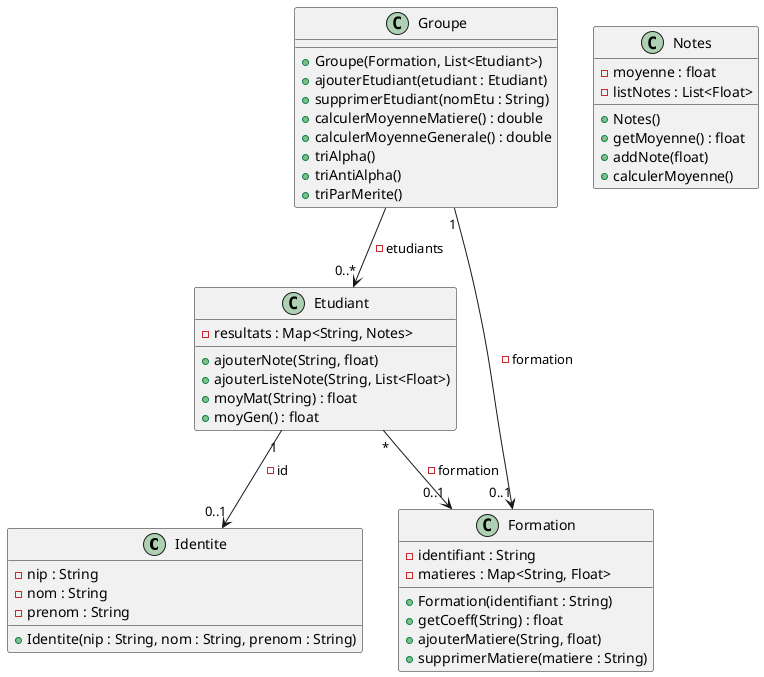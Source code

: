 @startuml
class Identite{
- nip : String
- nom : String
- prenom : String
+ Identite(nip : String, nom : String, prenom : String)
}

class Etudiant {
- resultats : Map<String, Notes>
+ ajouterNote(String, float)
+ ajouterListeNote(String, List<Float>)
+ moyMat(String) : float
+ moyGen() : float
}

class Notes {
- moyenne : float
- listNotes : List<Float>
+ Notes()
+ getMoyenne() : float
+ addNote(float)
+ calculerMoyenne()
}

class Formation{
- identifiant : String
- matieres : Map<String, Float>

+ Formation(identifiant : String)
+ getCoeff(String) : float
+ ajouterMatiere(String, float)
+ supprimerMatiere(matiere : String)
}

class Groupe {
+ Groupe(Formation, List<Etudiant>)
+ ajouterEtudiant(etudiant : Etudiant)
+ supprimerEtudiant(nomEtu : String)
+ calculerMoyenneMatiere() : double
+ calculerMoyenneGenerale() : double
+ triAlpha()
+ triAntiAlpha()
+triParMerite()
}
Etudiant "1" --> "0..1" Identite : - id
Etudiant "*" --> "0..1" Formation  : - formation
Groupe "1" --> "0..1" Formation : - formation
Groupe --> "0..*" Etudiant : - etudiants
@enduml
